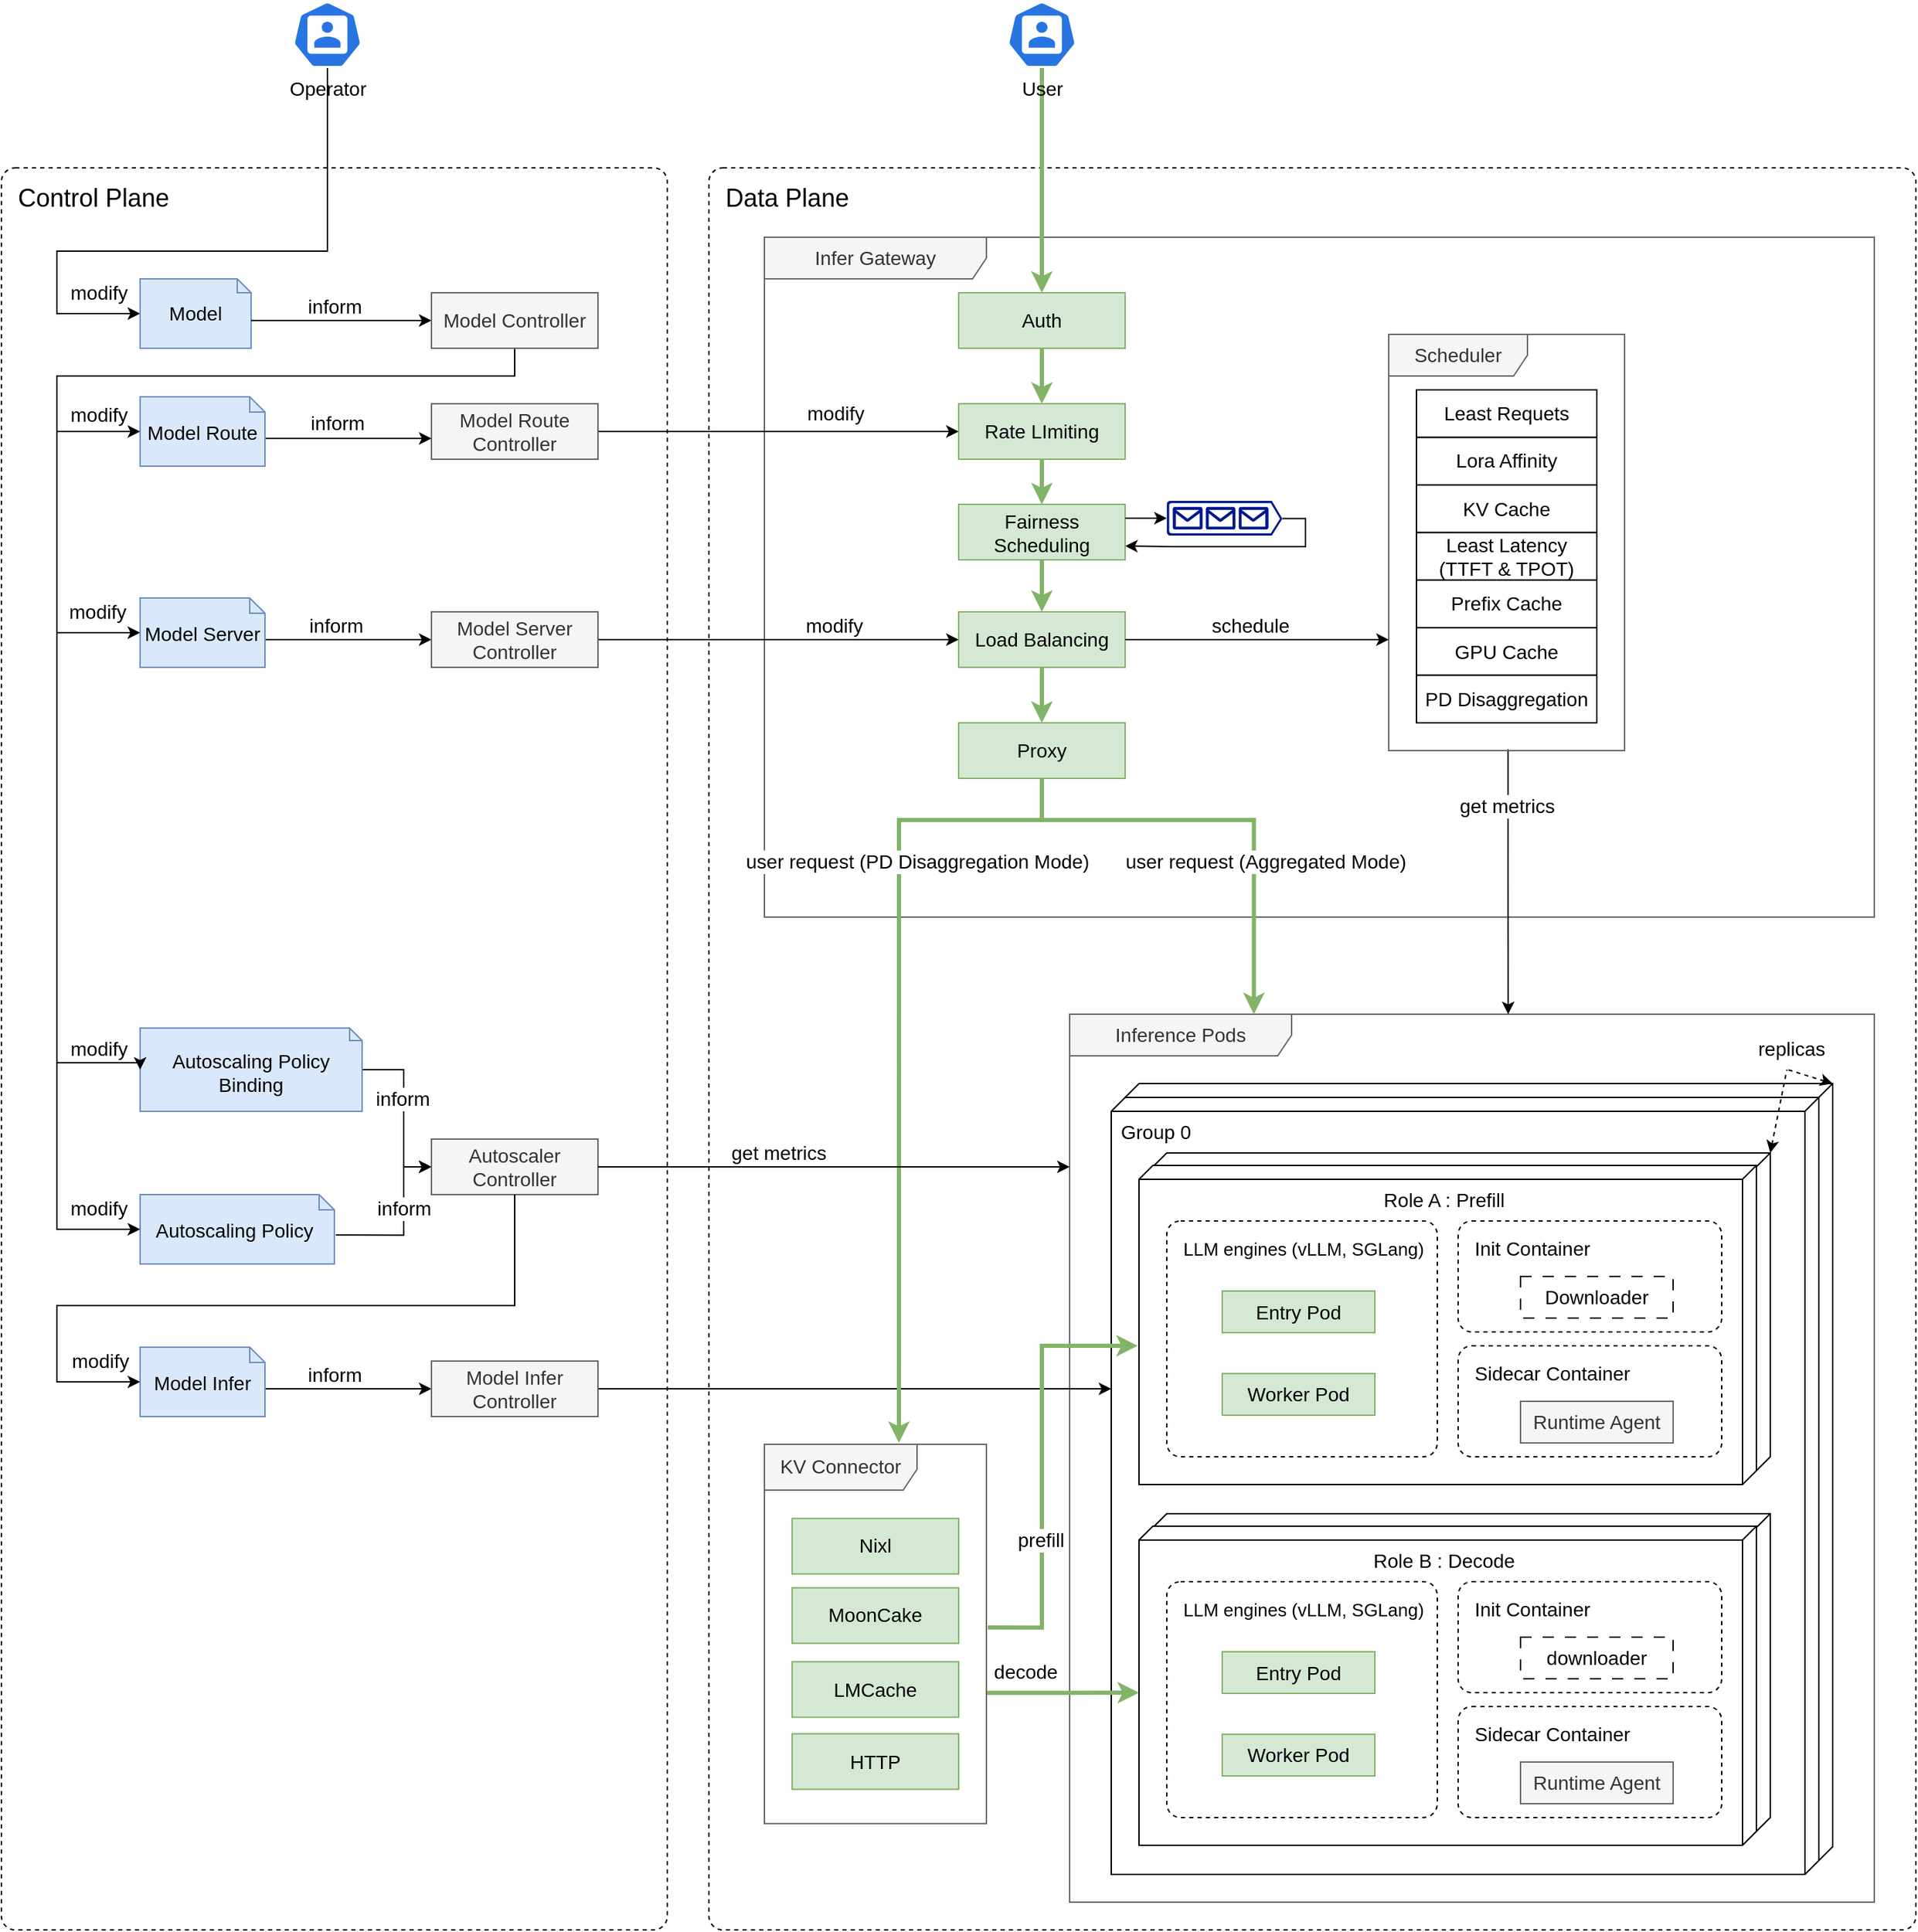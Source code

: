 <mxfile version="28.0.6">
  <diagram name="Page-1" id="JWwXmjuLE_8Ixx2XRW8Z">
    <mxGraphModel dx="2066" dy="2246" grid="1" gridSize="10" guides="1" tooltips="1" connect="1" arrows="1" fold="1" page="1" pageScale="1" pageWidth="850" pageHeight="1100" math="0" shadow="0">
      <root>
        <mxCell id="0" />
        <mxCell id="1" parent="0" />
        <mxCell id="cAFnoU_BjDP-xmlGLev0-7" value="&lt;font style=&quot;font-size: 18px;&quot;&gt;Data Plane&lt;/font&gt;" style="dashed=1;rounded=1;absoluteArcSize=1;arcSize=20;html=1;verticalAlign=top;align=left;spacingTop=5;spacingLeft=10;whiteSpace=wrap;fontSize=14;" parent="1" vertex="1">
          <mxGeometry x="960" y="-40" width="870" height="1270" as="geometry" />
        </mxCell>
        <mxCell id="m-ogJHP6CM_5TZ9rh93G-56" value="&lt;font style=&quot;font-size: 18px;&quot;&gt;Control Plane&lt;/font&gt;" style="dashed=1;rounded=1;absoluteArcSize=1;arcSize=20;html=1;verticalAlign=top;align=left;spacingTop=5;spacingLeft=10;whiteSpace=wrap;fontSize=14;" vertex="1" parent="1">
          <mxGeometry x="450" y="-40" width="480" height="1270" as="geometry" />
        </mxCell>
        <mxCell id="cAFnoU_BjDP-xmlGLev0-2" value="Infer Gateway" style="shape=umlFrame;whiteSpace=wrap;html=1;pointerEvents=0;recursiveResize=0;container=0;collapsible=0;width=160;fillStyle=solid;fillColor=#f5f5f5;fontColor=#333333;strokeColor=#666666;fontSize=14;" parent="1" vertex="1">
          <mxGeometry x="1000" y="10" width="800" height="490" as="geometry" />
        </mxCell>
        <mxCell id="cAFnoU_BjDP-xmlGLev0-8" value="Inference Pods" style="shape=umlFrame;whiteSpace=wrap;html=1;pointerEvents=0;recursiveResize=0;container=1;collapsible=0;width=160;fillColor=#f5f5f5;fontColor=#333333;strokeColor=#666666;fontSize=14;" parent="1" vertex="1">
          <mxGeometry x="1220" y="570" width="580" height="640" as="geometry" />
        </mxCell>
        <mxCell id="cAFnoU_BjDP-xmlGLev0-106" value="Replica" style="verticalAlign=top;align=left;shape=cube;size=10;direction=south;fontStyle=0;html=1;boundedLbl=1;spacingLeft=5;whiteSpace=wrap;fontSize=14;" parent="cAFnoU_BjDP-xmlGLev0-8" vertex="1">
          <mxGeometry x="40" y="50" width="510" height="560" as="geometry" />
        </mxCell>
        <mxCell id="cAFnoU_BjDP-xmlGLev0-11" value="Group 0" style="verticalAlign=top;align=left;shape=cube;size=10;direction=south;fontStyle=0;html=1;boundedLbl=1;spacingLeft=5;whiteSpace=wrap;fontSize=14;" parent="cAFnoU_BjDP-xmlGLev0-8" vertex="1">
          <mxGeometry x="30" y="60" width="510" height="560" as="geometry" />
        </mxCell>
        <mxCell id="AAHMA0QK3cR3YuDu5S1E-18" value="Replica" style="verticalAlign=top;align=center;shape=cube;size=10;direction=south;html=1;boundedLbl=1;spacingLeft=5;whiteSpace=wrap;fontSize=14;" vertex="1" parent="cAFnoU_BjDP-xmlGLev0-8">
          <mxGeometry x="60" y="100" width="445" height="229" as="geometry" />
        </mxCell>
        <mxCell id="AAHMA0QK3cR3YuDu5S1E-19" value="Role A : Prefill" style="verticalAlign=top;align=center;shape=cube;size=10;direction=south;html=1;boundedLbl=1;spacingLeft=5;whiteSpace=wrap;fontSize=14;" vertex="1" parent="cAFnoU_BjDP-xmlGLev0-8">
          <mxGeometry x="50" y="109" width="445" height="230" as="geometry">
            <mxPoint as="offset" />
          </mxGeometry>
        </mxCell>
        <mxCell id="AAHMA0QK3cR3YuDu5S1E-10" value="Init Container" style="dashed=1;rounded=1;absoluteArcSize=1;arcSize=20;html=1;verticalAlign=top;align=left;spacingTop=5;spacingLeft=10;whiteSpace=wrap;fontSize=14;" vertex="1" parent="cAFnoU_BjDP-xmlGLev0-8">
          <mxGeometry x="280" y="149" width="190" height="80" as="geometry" />
        </mxCell>
        <mxCell id="AAHMA0QK3cR3YuDu5S1E-12" value="Sidecar Container" style="dashed=1;rounded=1;absoluteArcSize=1;arcSize=20;html=1;verticalAlign=top;align=left;spacingTop=5;spacingLeft=10;whiteSpace=wrap;fontSize=14;" vertex="1" parent="cAFnoU_BjDP-xmlGLev0-8">
          <mxGeometry x="280" y="239" width="190" height="80" as="geometry" />
        </mxCell>
        <mxCell id="AAHMA0QK3cR3YuDu5S1E-13" value="Downloader" style="html=1;align=center;verticalAlign=middle;dashed=1;whiteSpace=wrap;dashPattern=8 8;fontSize=14;" vertex="1" parent="cAFnoU_BjDP-xmlGLev0-8">
          <mxGeometry x="325" y="189" width="110" height="30" as="geometry" />
        </mxCell>
        <mxCell id="AAHMA0QK3cR3YuDu5S1E-1" value="&lt;font style=&quot;font-size: 13px;&quot;&gt;LLM engines (vLLM, SGLang)&lt;/font&gt;" style="dashed=1;rounded=1;absoluteArcSize=1;arcSize=20;html=1;verticalAlign=top;align=left;spacingTop=5;spacingLeft=10;whiteSpace=wrap;fontSize=14;" vertex="1" parent="cAFnoU_BjDP-xmlGLev0-8">
          <mxGeometry x="70" y="149" width="195" height="170" as="geometry" />
        </mxCell>
        <mxCell id="AAHMA0QK3cR3YuDu5S1E-6" value="Entry Pod" style="html=1;align=center;verticalAlign=middle;dashed=0;whiteSpace=wrap;fillColor=#d5e8d4;strokeColor=#82b366;fontSize=14;" vertex="1" parent="cAFnoU_BjDP-xmlGLev0-8">
          <mxGeometry x="110" y="199.5" width="110" height="30" as="geometry" />
        </mxCell>
        <mxCell id="AAHMA0QK3cR3YuDu5S1E-7" value="Worker Pod" style="html=1;align=center;verticalAlign=middle;dashed=0;whiteSpace=wrap;fillColor=#d5e8d4;strokeColor=#82b366;fontSize=14;" vertex="1" parent="cAFnoU_BjDP-xmlGLev0-8">
          <mxGeometry x="110" y="259" width="110" height="30" as="geometry" />
        </mxCell>
        <mxCell id="AAHMA0QK3cR3YuDu5S1E-14" value="Runtime Agent" style="html=1;align=center;verticalAlign=middle;dashed=0;whiteSpace=wrap;fillColor=#f5f5f5;fontColor=#333333;strokeColor=#666666;fontSize=14;" vertex="1" parent="cAFnoU_BjDP-xmlGLev0-8">
          <mxGeometry x="325" y="279" width="110" height="30" as="geometry" />
        </mxCell>
        <mxCell id="AAHMA0QK3cR3YuDu5S1E-36" value="Replica" style="verticalAlign=top;align=center;shape=cube;size=10;direction=south;html=1;boundedLbl=1;spacingLeft=5;whiteSpace=wrap;fontSize=14;" vertex="1" parent="cAFnoU_BjDP-xmlGLev0-8">
          <mxGeometry x="60" y="360" width="445" height="229" as="geometry" />
        </mxCell>
        <mxCell id="AAHMA0QK3cR3YuDu5S1E-37" value="Role B : Decode" style="verticalAlign=top;align=center;shape=cube;size=10;direction=south;html=1;boundedLbl=1;spacingLeft=5;whiteSpace=wrap;fontSize=14;" vertex="1" parent="cAFnoU_BjDP-xmlGLev0-8">
          <mxGeometry x="50" y="369" width="445" height="230" as="geometry">
            <mxPoint as="offset" />
          </mxGeometry>
        </mxCell>
        <mxCell id="AAHMA0QK3cR3YuDu5S1E-39" value="Init Container" style="dashed=1;rounded=1;absoluteArcSize=1;arcSize=20;html=1;verticalAlign=top;align=left;spacingTop=5;spacingLeft=10;whiteSpace=wrap;fontSize=14;" vertex="1" parent="cAFnoU_BjDP-xmlGLev0-8">
          <mxGeometry x="280" y="409" width="190" height="80" as="geometry" />
        </mxCell>
        <mxCell id="AAHMA0QK3cR3YuDu5S1E-40" value="Sidecar Container" style="dashed=1;rounded=1;absoluteArcSize=1;arcSize=20;html=1;verticalAlign=top;align=left;spacingTop=5;spacingLeft=10;whiteSpace=wrap;fontSize=14;" vertex="1" parent="cAFnoU_BjDP-xmlGLev0-8">
          <mxGeometry x="280" y="499" width="190" height="80" as="geometry" />
        </mxCell>
        <mxCell id="AAHMA0QK3cR3YuDu5S1E-41" value="downloader" style="html=1;align=center;verticalAlign=middle;dashed=1;whiteSpace=wrap;dashPattern=8 8;fontSize=14;" vertex="1" parent="cAFnoU_BjDP-xmlGLev0-8">
          <mxGeometry x="325" y="449" width="110" height="30" as="geometry" />
        </mxCell>
        <mxCell id="AAHMA0QK3cR3YuDu5S1E-42" value="&lt;font style=&quot;font-size: 13px;&quot;&gt;LLM engines (vLLM, SGLang)&lt;/font&gt;" style="dashed=1;rounded=1;absoluteArcSize=1;arcSize=20;html=1;verticalAlign=top;align=left;spacingTop=5;spacingLeft=10;whiteSpace=wrap;fontSize=14;" vertex="1" parent="cAFnoU_BjDP-xmlGLev0-8">
          <mxGeometry x="70" y="409" width="195" height="170" as="geometry" />
        </mxCell>
        <mxCell id="AAHMA0QK3cR3YuDu5S1E-43" value="Entry Pod" style="html=1;align=center;verticalAlign=middle;dashed=0;whiteSpace=wrap;fillColor=#d5e8d4;strokeColor=#82b366;fontSize=14;" vertex="1" parent="cAFnoU_BjDP-xmlGLev0-8">
          <mxGeometry x="110" y="459.5" width="110" height="30" as="geometry" />
        </mxCell>
        <mxCell id="AAHMA0QK3cR3YuDu5S1E-44" value="Worker Pod" style="html=1;align=center;verticalAlign=middle;dashed=0;whiteSpace=wrap;fillColor=#d5e8d4;strokeColor=#82b366;fontSize=14;" vertex="1" parent="cAFnoU_BjDP-xmlGLev0-8">
          <mxGeometry x="110" y="519" width="110" height="30" as="geometry" />
        </mxCell>
        <mxCell id="AAHMA0QK3cR3YuDu5S1E-45" value="Runtime Agent" style="html=1;align=center;verticalAlign=middle;dashed=0;whiteSpace=wrap;fillColor=#f5f5f5;fontColor=#333333;strokeColor=#666666;fontSize=14;" vertex="1" parent="cAFnoU_BjDP-xmlGLev0-8">
          <mxGeometry x="325" y="539" width="110" height="30" as="geometry" />
        </mxCell>
        <mxCell id="m-ogJHP6CM_5TZ9rh93G-15" style="edgeStyle=orthogonalEdgeStyle;rounded=0;orthogonalLoop=1;jettySize=auto;html=1;exitX=0.5;exitY=1;exitDx=0;exitDy=0;exitPerimeter=0;entryX=0.5;entryY=0;entryDx=0;entryDy=0;fillColor=#d5e8d4;strokeColor=#82b366;strokeWidth=3;fontSize=14;" edge="1" parent="1" source="cAFnoU_BjDP-xmlGLev0-10" target="cAFnoU_BjDP-xmlGLev0-71">
          <mxGeometry relative="1" as="geometry" />
        </mxCell>
        <mxCell id="cAFnoU_BjDP-xmlGLev0-10" value="User" style="aspect=fixed;sketch=0;html=1;dashed=0;whitespace=wrap;verticalLabelPosition=bottom;verticalAlign=top;fillColor=#2875E2;strokeColor=#ffffff;points=[[0.005,0.63,0],[0.1,0.2,0],[0.9,0.2,0],[0.5,0,0],[0.995,0.63,0],[0.72,0.99,0],[0.5,1,0],[0.28,0.99,0]];shape=mxgraph.kubernetes.icon2;prIcon=user;fontSize=14;" parent="1" vertex="1">
          <mxGeometry x="1175" y="-160" width="50" height="48" as="geometry" />
        </mxCell>
        <mxCell id="m-ogJHP6CM_5TZ9rh93G-1" style="edgeStyle=orthogonalEdgeStyle;rounded=0;orthogonalLoop=1;jettySize=auto;html=1;exitX=1;exitY=0.5;exitDx=0;exitDy=0;entryX=0;entryY=0.5;entryDx=0;entryDy=0;fontSize=14;" edge="1" parent="1" source="cAFnoU_BjDP-xmlGLev0-21" target="cAFnoU_BjDP-xmlGLev0-72">
          <mxGeometry relative="1" as="geometry" />
        </mxCell>
        <mxCell id="m-ogJHP6CM_5TZ9rh93G-10" value="modify" style="edgeLabel;html=1;align=center;verticalAlign=middle;resizable=0;points=[];fontSize=14;" vertex="1" connectable="0" parent="m-ogJHP6CM_5TZ9rh93G-1">
          <mxGeometry x="-0.767" relative="1" as="geometry">
            <mxPoint x="140" y="-13" as="offset" />
          </mxGeometry>
        </mxCell>
        <mxCell id="cAFnoU_BjDP-xmlGLev0-21" value="Model Route&lt;div&gt;Controller&lt;/div&gt;" style="fontStyle=0;html=1;whiteSpace=wrap;fillColor=#f5f5f5;fontColor=#333333;strokeColor=#666666;fontSize=14;" parent="1" vertex="1">
          <mxGeometry x="760" y="130" width="120" height="40" as="geometry" />
        </mxCell>
        <mxCell id="m-ogJHP6CM_5TZ9rh93G-61" style="edgeStyle=orthogonalEdgeStyle;rounded=0;orthogonalLoop=1;jettySize=auto;html=1;exitX=0;exitY=0;exitDx=160;exitDy=33;exitPerimeter=0;entryX=0;entryY=0.5;entryDx=0;entryDy=0;fontSize=14;" edge="1" parent="1" source="cAFnoU_BjDP-xmlGLev0-32" target="cAFnoU_BjDP-xmlGLev0-19">
          <mxGeometry relative="1" as="geometry">
            <Array as="points">
              <mxPoint x="710" y="610" />
              <mxPoint x="740" y="610" />
              <mxPoint x="740" y="680" />
            </Array>
          </mxGeometry>
        </mxCell>
        <mxCell id="m-ogJHP6CM_5TZ9rh93G-64" value="inform" style="edgeLabel;html=1;align=center;verticalAlign=middle;resizable=0;points=[];fontSize=14;" vertex="1" connectable="0" parent="m-ogJHP6CM_5TZ9rh93G-61">
          <mxGeometry x="-0.121" y="-1" relative="1" as="geometry">
            <mxPoint as="offset" />
          </mxGeometry>
        </mxCell>
        <mxCell id="cAFnoU_BjDP-xmlGLev0-32" value="Autoscaling Policy Binding" style="shape=note2;boundedLbl=1;whiteSpace=wrap;html=1;size=9;verticalAlign=top;align=center;fillColor=#dae8fc;strokeColor=#6c8ebf;fontSize=14;" parent="1" vertex="1">
          <mxGeometry x="550" y="580" width="160" height="60" as="geometry" />
        </mxCell>
        <mxCell id="cAFnoU_BjDP-xmlGLev0-57" style="edgeStyle=orthogonalEdgeStyle;rounded=0;orthogonalLoop=1;jettySize=auto;html=1;exitX=1.007;exitY=0.583;exitDx=0;exitDy=0;exitPerimeter=0;entryX=0;entryY=0.5;entryDx=0;entryDy=0;fontSize=14;" parent="1" source="cAFnoU_BjDP-xmlGLev0-36" target="cAFnoU_BjDP-xmlGLev0-19" edge="1">
          <mxGeometry relative="1" as="geometry">
            <Array as="points">
              <mxPoint x="740" y="729" />
              <mxPoint x="740" y="680" />
            </Array>
          </mxGeometry>
        </mxCell>
        <mxCell id="cAFnoU_BjDP-xmlGLev0-62" value="inform" style="edgeLabel;html=1;align=center;verticalAlign=middle;resizable=0;points=[];fontSize=14;" parent="cAFnoU_BjDP-xmlGLev0-57" vertex="1" connectable="0">
          <mxGeometry x="0.808" y="1" relative="1" as="geometry">
            <mxPoint x="-9" y="31" as="offset" />
          </mxGeometry>
        </mxCell>
        <mxCell id="cAFnoU_BjDP-xmlGLev0-36" value="Autoscaling Policy&amp;nbsp;" style="shape=note2;boundedLbl=1;whiteSpace=wrap;html=1;size=11;verticalAlign=top;align=center;fillColor=#dae8fc;strokeColor=#6c8ebf;fontSize=14;" parent="1" vertex="1">
          <mxGeometry x="550" y="700" width="140" height="50" as="geometry" />
        </mxCell>
        <mxCell id="cAFnoU_BjDP-xmlGLev0-56" style="edgeStyle=orthogonalEdgeStyle;rounded=0;orthogonalLoop=1;jettySize=auto;html=1;fontSize=14;" parent="1" source="cAFnoU_BjDP-xmlGLev0-39" edge="1">
          <mxGeometry relative="1" as="geometry">
            <mxPoint x="760" y="155" as="targetPoint" />
            <Array as="points">
              <mxPoint x="760" y="155" />
            </Array>
          </mxGeometry>
        </mxCell>
        <mxCell id="cAFnoU_BjDP-xmlGLev0-63" value="inform" style="edgeLabel;html=1;align=center;verticalAlign=middle;resizable=0;points=[];fontSize=14;" parent="cAFnoU_BjDP-xmlGLev0-56" vertex="1" connectable="0">
          <mxGeometry x="0.676" y="1" relative="1" as="geometry">
            <mxPoint x="-49" y="-10" as="offset" />
          </mxGeometry>
        </mxCell>
        <mxCell id="cAFnoU_BjDP-xmlGLev0-39" value="Model Route" style="shape=note2;boundedLbl=1;whiteSpace=wrap;html=1;size=11;verticalAlign=top;align=center;fillColor=#dae8fc;strokeColor=#6c8ebf;fontSize=14;" parent="1" vertex="1">
          <mxGeometry x="550" y="125" width="90" height="50" as="geometry" />
        </mxCell>
        <mxCell id="cAFnoU_BjDP-xmlGLev0-55" style="edgeStyle=orthogonalEdgeStyle;rounded=0;orthogonalLoop=1;jettySize=auto;html=1;exitX=0;exitY=0;exitDx=90;exitDy=33.5;exitPerimeter=0;entryX=0;entryY=0.5;entryDx=0;entryDy=0;fontSize=14;" parent="1" source="cAFnoU_BjDP-xmlGLev0-43" target="cAFnoU_BjDP-xmlGLev0-20" edge="1">
          <mxGeometry relative="1" as="geometry">
            <Array as="points">
              <mxPoint x="640" y="300" />
            </Array>
          </mxGeometry>
        </mxCell>
        <mxCell id="cAFnoU_BjDP-xmlGLev0-64" value="inform" style="edgeLabel;html=1;align=center;verticalAlign=middle;resizable=0;points=[];fontSize=14;" parent="cAFnoU_BjDP-xmlGLev0-55" vertex="1" connectable="0">
          <mxGeometry x="0.022" y="3" relative="1" as="geometry">
            <mxPoint x="-9" y="-7" as="offset" />
          </mxGeometry>
        </mxCell>
        <mxCell id="cAFnoU_BjDP-xmlGLev0-43" value="Model Server" style="shape=note2;boundedLbl=1;whiteSpace=wrap;html=1;size=11;verticalAlign=top;align=center;fillColor=#dae8fc;strokeColor=#6c8ebf;fontSize=14;" parent="1" vertex="1">
          <mxGeometry x="550" y="270" width="90" height="50" as="geometry" />
        </mxCell>
        <mxCell id="cAFnoU_BjDP-xmlGLev0-47" style="edgeStyle=orthogonalEdgeStyle;rounded=0;orthogonalLoop=1;jettySize=auto;html=1;exitX=1;exitY=0.5;exitDx=0;exitDy=0;fontSize=14;" parent="1" source="cAFnoU_BjDP-xmlGLev0-22" edge="1">
          <mxGeometry relative="1" as="geometry">
            <mxPoint x="1250" y="840" as="targetPoint" />
            <Array as="points">
              <mxPoint x="1250" y="840" />
            </Array>
          </mxGeometry>
        </mxCell>
        <mxCell id="cAFnoU_BjDP-xmlGLev0-49" style="edgeStyle=orthogonalEdgeStyle;rounded=0;orthogonalLoop=1;jettySize=auto;html=1;exitX=0.5;exitY=1;exitDx=0;exitDy=0;entryX=0;entryY=1;entryDx=0;entryDy=0;fontSize=14;" parent="1" source="cAFnoU_BjDP-xmlGLev0-18" edge="1">
          <mxGeometry relative="1" as="geometry">
            <mxPoint x="550" y="725" as="targetPoint" />
            <Array as="points">
              <mxPoint x="820" y="110" />
              <mxPoint x="490" y="110" />
              <mxPoint x="490" y="725" />
            </Array>
          </mxGeometry>
        </mxCell>
        <mxCell id="cAFnoU_BjDP-xmlGLev0-66" value="modify" style="edgeLabel;html=1;align=center;verticalAlign=middle;resizable=0;points=[];fontSize=14;" parent="cAFnoU_BjDP-xmlGLev0-49" vertex="1" connectable="0">
          <mxGeometry x="0.814" y="-1" relative="1" as="geometry">
            <mxPoint x="31" y="20" as="offset" />
          </mxGeometry>
        </mxCell>
        <mxCell id="cAFnoU_BjDP-xmlGLev0-50" style="edgeStyle=orthogonalEdgeStyle;rounded=0;orthogonalLoop=1;jettySize=auto;html=1;exitX=0.5;exitY=1;exitDx=0;exitDy=0;entryX=0;entryY=0.5;entryDx=0;entryDy=0;entryPerimeter=0;fontSize=14;" parent="1" source="cAFnoU_BjDP-xmlGLev0-18" target="cAFnoU_BjDP-xmlGLev0-32" edge="1">
          <mxGeometry relative="1" as="geometry">
            <Array as="points">
              <mxPoint x="820" y="110" />
              <mxPoint x="490" y="110" />
              <mxPoint x="490" y="605" />
              <mxPoint x="550" y="605" />
            </Array>
          </mxGeometry>
        </mxCell>
        <mxCell id="cAFnoU_BjDP-xmlGLev0-67" value="modify" style="edgeLabel;html=1;align=center;verticalAlign=middle;resizable=0;points=[];fontSize=14;" parent="cAFnoU_BjDP-xmlGLev0-50" vertex="1" connectable="0">
          <mxGeometry x="0.636" y="1" relative="1" as="geometry">
            <mxPoint x="29" y="90" as="offset" />
          </mxGeometry>
        </mxCell>
        <mxCell id="cAFnoU_BjDP-xmlGLev0-51" style="edgeStyle=orthogonalEdgeStyle;rounded=0;orthogonalLoop=1;jettySize=auto;html=1;exitX=0.5;exitY=1;exitDx=0;exitDy=0;entryX=0;entryY=0.5;entryDx=0;entryDy=0;entryPerimeter=0;fontSize=14;" parent="1" source="cAFnoU_BjDP-xmlGLev0-18" target="cAFnoU_BjDP-xmlGLev0-39" edge="1">
          <mxGeometry relative="1" as="geometry">
            <Array as="points">
              <mxPoint x="820" y="110" />
              <mxPoint x="490" y="110" />
              <mxPoint x="490" y="150" />
            </Array>
          </mxGeometry>
        </mxCell>
        <mxCell id="cAFnoU_BjDP-xmlGLev0-68" value="modify" style="edgeLabel;html=1;align=center;verticalAlign=middle;resizable=0;points=[];fontSize=14;" parent="cAFnoU_BjDP-xmlGLev0-51" vertex="1" connectable="0">
          <mxGeometry x="0.699" y="3" relative="1" as="geometry">
            <mxPoint x="27" y="-5" as="offset" />
          </mxGeometry>
        </mxCell>
        <mxCell id="cAFnoU_BjDP-xmlGLev0-52" style="edgeStyle=orthogonalEdgeStyle;rounded=0;orthogonalLoop=1;jettySize=auto;html=1;exitX=0.5;exitY=1;exitDx=0;exitDy=0;entryX=0;entryY=0.5;entryDx=0;entryDy=0;entryPerimeter=0;fontSize=14;" parent="1" source="cAFnoU_BjDP-xmlGLev0-18" target="cAFnoU_BjDP-xmlGLev0-43" edge="1">
          <mxGeometry relative="1" as="geometry">
            <Array as="points">
              <mxPoint x="820" y="110" />
              <mxPoint x="490" y="110" />
              <mxPoint x="490" y="295" />
            </Array>
          </mxGeometry>
        </mxCell>
        <mxCell id="cAFnoU_BjDP-xmlGLev0-69" value="modify" style="edgeLabel;html=1;align=center;verticalAlign=middle;resizable=0;points=[];fontSize=14;" parent="cAFnoU_BjDP-xmlGLev0-52" vertex="1" connectable="0">
          <mxGeometry x="0.83" y="1" relative="1" as="geometry">
            <mxPoint x="19" y="-14" as="offset" />
          </mxGeometry>
        </mxCell>
        <mxCell id="m-ogJHP6CM_5TZ9rh93G-2" style="edgeStyle=orthogonalEdgeStyle;rounded=0;orthogonalLoop=1;jettySize=auto;html=1;exitX=0.5;exitY=1;exitDx=0;exitDy=0;entryX=0.5;entryY=0;entryDx=0;entryDy=0;fillColor=#d5e8d4;strokeColor=#82b366;strokeWidth=3;fontSize=14;" edge="1" parent="1" source="cAFnoU_BjDP-xmlGLev0-71" target="cAFnoU_BjDP-xmlGLev0-72">
          <mxGeometry relative="1" as="geometry" />
        </mxCell>
        <mxCell id="cAFnoU_BjDP-xmlGLev0-71" value="Auth" style="fontStyle=0;html=1;whiteSpace=wrap;fillColor=#d5e8d4;strokeColor=#82b366;fontSize=14;" parent="1" vertex="1">
          <mxGeometry x="1140" y="50" width="120" height="40" as="geometry" />
        </mxCell>
        <mxCell id="cAFnoU_BjDP-xmlGLev0-74" value="Proxy" style="fontStyle=0;html=1;whiteSpace=wrap;fillColor=#d5e8d4;strokeColor=#82b366;fontSize=14;" parent="1" vertex="1">
          <mxGeometry x="1140" y="360" width="120" height="40" as="geometry" />
        </mxCell>
        <mxCell id="m-ogJHP6CM_5TZ9rh93G-16" style="edgeStyle=orthogonalEdgeStyle;rounded=0;orthogonalLoop=1;jettySize=auto;html=1;exitX=0.5;exitY=1;exitDx=0;exitDy=0;exitPerimeter=0;entryX=0;entryY=0.5;entryDx=0;entryDy=0;entryPerimeter=0;fontSize=14;" edge="1" parent="1" source="cAFnoU_BjDP-xmlGLev0-145" target="cAFnoU_BjDP-xmlGLev0-28">
          <mxGeometry relative="1" as="geometry">
            <Array as="points">
              <mxPoint x="685" y="20" />
              <mxPoint x="490" y="20" />
              <mxPoint x="490" y="65" />
            </Array>
          </mxGeometry>
        </mxCell>
        <mxCell id="cAFnoU_BjDP-xmlGLev0-145" value="Operator" style="aspect=fixed;sketch=0;html=1;dashed=0;whitespace=wrap;verticalLabelPosition=bottom;verticalAlign=top;fillColor=#2875E2;strokeColor=#ffffff;points=[[0.005,0.63,0],[0.1,0.2,0],[0.9,0.2,0],[0.5,0,0],[0.995,0.63,0],[0.72,0.99,0],[0.5,1,0],[0.28,0.99,0]];shape=mxgraph.kubernetes.icon2;prIcon=user;fontSize=14;" parent="1" vertex="1">
          <mxGeometry x="660" y="-160" width="50" height="48" as="geometry" />
        </mxCell>
        <mxCell id="m-ogJHP6CM_5TZ9rh93G-5" style="edgeStyle=orthogonalEdgeStyle;rounded=0;orthogonalLoop=1;jettySize=auto;html=1;exitX=0.5;exitY=1;exitDx=0;exitDy=0;entryX=0.5;entryY=0;entryDx=0;entryDy=0;fillColor=#d5e8d4;strokeColor=#82b366;strokeWidth=3;fontSize=14;" edge="1" parent="1" source="cAFnoU_BjDP-xmlGLev0-146" target="cAFnoU_BjDP-xmlGLev0-74">
          <mxGeometry relative="1" as="geometry" />
        </mxCell>
        <mxCell id="m-ogJHP6CM_5TZ9rh93G-8" style="edgeStyle=orthogonalEdgeStyle;rounded=0;orthogonalLoop=1;jettySize=auto;html=1;exitX=0.5;exitY=1;exitDx=0;exitDy=0;entryX=0.229;entryY=0;entryDx=0;entryDy=0;entryPerimeter=0;fillColor=#d5e8d4;strokeColor=#82b366;strokeWidth=3;fontSize=14;" edge="1" parent="1" source="cAFnoU_BjDP-xmlGLev0-74" target="cAFnoU_BjDP-xmlGLev0-8">
          <mxGeometry relative="1" as="geometry">
            <Array as="points">
              <mxPoint x="1200" y="430" />
              <mxPoint x="1353" y="430" />
            </Array>
          </mxGeometry>
        </mxCell>
        <mxCell id="m-ogJHP6CM_5TZ9rh93G-28" value="user request (Aggregated Mode)" style="edgeLabel;html=1;align=center;verticalAlign=middle;resizable=0;points=[];fontSize=14;" vertex="1" connectable="0" parent="m-ogJHP6CM_5TZ9rh93G-8">
          <mxGeometry x="0.349" y="-3" relative="1" as="geometry">
            <mxPoint x="11" y="-5" as="offset" />
          </mxGeometry>
        </mxCell>
        <mxCell id="m-ogJHP6CM_5TZ9rh93G-14" style="edgeStyle=orthogonalEdgeStyle;rounded=0;orthogonalLoop=1;jettySize=auto;html=1;exitX=1;exitY=0.5;exitDx=0;exitDy=0;entryX=0;entryY=0.5;entryDx=0;entryDy=0;fontSize=14;" edge="1" parent="1" source="cAFnoU_BjDP-xmlGLev0-20" target="cAFnoU_BjDP-xmlGLev0-146">
          <mxGeometry relative="1" as="geometry">
            <Array as="points">
              <mxPoint x="1010" y="300" />
              <mxPoint x="1010" y="300" />
            </Array>
          </mxGeometry>
        </mxCell>
        <mxCell id="m-ogJHP6CM_5TZ9rh93G-69" value="modify" style="edgeLabel;html=1;align=center;verticalAlign=middle;resizable=0;points=[];fontSize=14;" vertex="1" connectable="0" parent="m-ogJHP6CM_5TZ9rh93G-14">
          <mxGeometry x="0.223" relative="1" as="geometry">
            <mxPoint x="11" y="-10" as="offset" />
          </mxGeometry>
        </mxCell>
        <mxCell id="m-ogJHP6CM_5TZ9rh93G-24" style="edgeStyle=orthogonalEdgeStyle;rounded=0;orthogonalLoop=1;jettySize=auto;html=1;exitX=0.565;exitY=1.002;exitDx=0;exitDy=0;exitPerimeter=0;entryX=1.006;entryY=0.483;entryDx=0;entryDy=0;entryPerimeter=0;endArrow=none;endFill=0;startArrow=classic;startFill=1;fillColor=#d5e8d4;strokeColor=#82b366;strokeWidth=3;fontSize=14;" edge="1" parent="1" source="AAHMA0QK3cR3YuDu5S1E-19" target="m-ogJHP6CM_5TZ9rh93G-18">
          <mxGeometry relative="1" as="geometry">
            <mxPoint x="1335" y="788.66" as="sourcePoint" />
            <Array as="points">
              <mxPoint x="1200" y="809" />
              <mxPoint x="1200" y="1012" />
            </Array>
          </mxGeometry>
        </mxCell>
        <mxCell id="AAHMA0QK3cR3YuDu5S1E-61" value="prefill" style="edgeLabel;html=1;align=center;verticalAlign=middle;resizable=0;points=[];fontSize=14;" vertex="1" connectable="0" parent="m-ogJHP6CM_5TZ9rh93G-24">
          <mxGeometry x="0.343" y="-1" relative="1" as="geometry">
            <mxPoint as="offset" />
          </mxGeometry>
        </mxCell>
        <mxCell id="m-ogJHP6CM_5TZ9rh93G-25" style="edgeStyle=orthogonalEdgeStyle;rounded=0;orthogonalLoop=1;jettySize=auto;html=1;fillColor=#d5e8d4;strokeColor=#82b366;strokeWidth=3;exitX=1;exitY=0.655;exitDx=0;exitDy=0;exitPerimeter=0;fontSize=14;" edge="1" parent="1" source="m-ogJHP6CM_5TZ9rh93G-18">
          <mxGeometry relative="1" as="geometry">
            <mxPoint x="1160" y="1062" as="sourcePoint" />
            <mxPoint x="1270" y="1059" as="targetPoint" />
            <Array as="points" />
          </mxGeometry>
        </mxCell>
        <mxCell id="AAHMA0QK3cR3YuDu5S1E-62" value="decode" style="edgeLabel;html=1;align=center;verticalAlign=middle;resizable=0;points=[];fontSize=14;" vertex="1" connectable="0" parent="m-ogJHP6CM_5TZ9rh93G-25">
          <mxGeometry x="-0.664" y="-1" relative="1" as="geometry">
            <mxPoint x="9" y="-16" as="offset" />
          </mxGeometry>
        </mxCell>
        <mxCell id="m-ogJHP6CM_5TZ9rh93G-26" style="edgeStyle=orthogonalEdgeStyle;rounded=0;orthogonalLoop=1;jettySize=auto;html=1;exitX=0.5;exitY=1;exitDx=0;exitDy=0;entryX=0.606;entryY=-0.004;entryDx=0;entryDy=0;entryPerimeter=0;fillColor=#d5e8d4;strokeColor=#82b366;strokeWidth=3;fontSize=14;" edge="1" parent="1" source="cAFnoU_BjDP-xmlGLev0-74" target="m-ogJHP6CM_5TZ9rh93G-18">
          <mxGeometry relative="1" as="geometry">
            <Array as="points">
              <mxPoint x="1200" y="430" />
              <mxPoint x="1097" y="430" />
            </Array>
          </mxGeometry>
        </mxCell>
        <mxCell id="m-ogJHP6CM_5TZ9rh93G-27" value="user request (PD Disaggregation Mode)" style="edgeLabel;html=1;align=center;verticalAlign=middle;resizable=0;points=[];fontSize=14;" vertex="1" connectable="0" parent="m-ogJHP6CM_5TZ9rh93G-26">
          <mxGeometry x="0.247" relative="1" as="geometry">
            <mxPoint x="13" y="-200" as="offset" />
          </mxGeometry>
        </mxCell>
        <mxCell id="m-ogJHP6CM_5TZ9rh93G-54" style="edgeStyle=orthogonalEdgeStyle;rounded=0;orthogonalLoop=1;jettySize=auto;html=1;exitX=0.506;exitY=0.997;exitDx=0;exitDy=0;exitPerimeter=0;entryX=0.545;entryY=0;entryDx=0;entryDy=0;entryPerimeter=0;fontSize=14;" edge="1" parent="1" source="m-ogJHP6CM_5TZ9rh93G-29" target="cAFnoU_BjDP-xmlGLev0-8">
          <mxGeometry relative="1" as="geometry">
            <mxPoint x="1537" y="570" as="targetPoint" />
            <Array as="points" />
          </mxGeometry>
        </mxCell>
        <mxCell id="m-ogJHP6CM_5TZ9rh93G-60" value="get metrics" style="edgeLabel;html=1;align=center;verticalAlign=middle;resizable=0;points=[];fontSize=14;" vertex="1" connectable="0" parent="m-ogJHP6CM_5TZ9rh93G-54">
          <mxGeometry x="-0.721" y="-3" relative="1" as="geometry">
            <mxPoint x="2" y="14" as="offset" />
          </mxGeometry>
        </mxCell>
        <mxCell id="cAFnoU_BjDP-xmlGLev0-28" value="Model" style="shape=note2;boundedLbl=1;whiteSpace=wrap;html=1;size=10;verticalAlign=top;align=center;fillColor=#dae8fc;strokeColor=#6c8ebf;fontSize=14;" parent="1" vertex="1">
          <mxGeometry x="550" y="40" width="80" height="50" as="geometry" />
        </mxCell>
        <mxCell id="cAFnoU_BjDP-xmlGLev0-54" style="edgeStyle=orthogonalEdgeStyle;rounded=0;orthogonalLoop=1;jettySize=auto;html=1;entryX=0;entryY=0.5;entryDx=0;entryDy=0;fontSize=14;" parent="1" source="cAFnoU_BjDP-xmlGLev0-28" target="cAFnoU_BjDP-xmlGLev0-18" edge="1">
          <mxGeometry relative="1" as="geometry">
            <Array as="points">
              <mxPoint x="760" y="70" />
              <mxPoint x="760" y="70" />
            </Array>
          </mxGeometry>
        </mxCell>
        <mxCell id="cAFnoU_BjDP-xmlGLev0-61" value="inform" style="edgeLabel;html=1;align=center;verticalAlign=middle;resizable=0;points=[];fontSize=14;" parent="cAFnoU_BjDP-xmlGLev0-54" vertex="1" connectable="0">
          <mxGeometry x="-0.3" y="1" relative="1" as="geometry">
            <mxPoint x="14" y="-9" as="offset" />
          </mxGeometry>
        </mxCell>
        <mxCell id="cAFnoU_BjDP-xmlGLev0-18" value="Model Controller" style="fontStyle=0;html=1;whiteSpace=wrap;fillColor=#f5f5f5;fontColor=#333333;strokeColor=#666666;fontSize=14;" parent="1" vertex="1">
          <mxGeometry x="760" y="50" width="120" height="40" as="geometry" />
        </mxCell>
        <mxCell id="cAFnoU_BjDP-xmlGLev0-60" style="edgeStyle=orthogonalEdgeStyle;rounded=0;orthogonalLoop=1;jettySize=auto;html=1;exitX=1;exitY=1;exitDx=0;exitDy=0;entryX=0;entryY=0.5;entryDx=0;entryDy=0;fontSize=14;" parent="1" target="cAFnoU_BjDP-xmlGLev0-22" edge="1">
          <mxGeometry relative="1" as="geometry">
            <mxPoint x="640" y="835" as="sourcePoint" />
            <Array as="points">
              <mxPoint x="650" y="840" />
              <mxPoint x="770" y="840" />
            </Array>
          </mxGeometry>
        </mxCell>
        <mxCell id="cAFnoU_BjDP-xmlGLev0-65" value="inform" style="edgeLabel;html=1;align=center;verticalAlign=middle;resizable=0;points=[];fontSize=14;" parent="cAFnoU_BjDP-xmlGLev0-60" vertex="1" connectable="0">
          <mxGeometry y="-2" relative="1" as="geometry">
            <mxPoint x="-8" y="-12" as="offset" />
          </mxGeometry>
        </mxCell>
        <mxCell id="cAFnoU_BjDP-xmlGLev0-41" value="Model Infer" style="shape=note2;boundedLbl=1;whiteSpace=wrap;html=1;size=11;verticalAlign=top;align=center;fillColor=#dae8fc;strokeColor=#6c8ebf;fontSize=14;" parent="1" vertex="1">
          <mxGeometry x="550" y="810" width="90" height="50" as="geometry" />
        </mxCell>
        <mxCell id="cAFnoU_BjDP-xmlGLev0-22" value="Model Infer Controller" style="fontStyle=0;html=1;whiteSpace=wrap;fillColor=#f5f5f5;fontColor=#333333;strokeColor=#666666;fontSize=14;" parent="1" vertex="1">
          <mxGeometry x="760" y="820" width="120" height="40" as="geometry" />
        </mxCell>
        <mxCell id="cAFnoU_BjDP-xmlGLev0-20" value="Model Server Controller" style="fontStyle=0;html=1;whiteSpace=wrap;fillColor=#f5f5f5;fontColor=#333333;strokeColor=#666666;fontSize=14;" parent="1" vertex="1">
          <mxGeometry x="760" y="280" width="120" height="40" as="geometry" />
        </mxCell>
        <mxCell id="cAFnoU_BjDP-xmlGLev0-19" value="Autoscaler Controller" style="fontStyle=0;html=1;whiteSpace=wrap;fillColor=#f5f5f5;fontColor=#333333;strokeColor=#666666;fontSize=14;" parent="1" vertex="1">
          <mxGeometry x="760" y="660" width="120" height="40" as="geometry" />
        </mxCell>
        <mxCell id="cAFnoU_BjDP-xmlGLev0-59" style="edgeStyle=orthogonalEdgeStyle;rounded=0;orthogonalLoop=1;jettySize=auto;html=1;exitX=0.5;exitY=1;exitDx=0;exitDy=0;entryX=0;entryY=0.5;entryDx=0;entryDy=0;entryPerimeter=0;fontSize=14;" parent="1" source="cAFnoU_BjDP-xmlGLev0-19" target="cAFnoU_BjDP-xmlGLev0-41" edge="1">
          <mxGeometry relative="1" as="geometry">
            <Array as="points">
              <mxPoint x="820" y="780" />
              <mxPoint x="490" y="780" />
              <mxPoint x="490" y="835" />
            </Array>
          </mxGeometry>
        </mxCell>
        <mxCell id="cAFnoU_BjDP-xmlGLev0-70" value="modify" style="edgeLabel;html=1;align=center;verticalAlign=middle;resizable=0;points=[];fontSize=14;" parent="cAFnoU_BjDP-xmlGLev0-59" vertex="1" connectable="0">
          <mxGeometry x="0.05" relative="1" as="geometry">
            <mxPoint x="-104" y="40" as="offset" />
          </mxGeometry>
        </mxCell>
        <mxCell id="m-ogJHP6CM_5TZ9rh93G-62" value="" style="group;container=0;fontSize=14;" vertex="1" connectable="0" parent="1">
          <mxGeometry x="1000" y="880" width="190" height="273.41" as="geometry" />
        </mxCell>
        <mxCell id="m-ogJHP6CM_5TZ9rh93G-3" style="edgeStyle=orthogonalEdgeStyle;rounded=0;orthogonalLoop=1;jettySize=auto;html=1;exitX=0.5;exitY=1;exitDx=0;exitDy=0;entryX=0.5;entryY=0;entryDx=0;entryDy=0;fillColor=#d5e8d4;strokeColor=#82b366;strokeWidth=3;fontSize=14;" edge="1" parent="1" source="cAFnoU_BjDP-xmlGLev0-72" target="cAFnoU_BjDP-xmlGLev0-73">
          <mxGeometry relative="1" as="geometry" />
        </mxCell>
        <mxCell id="cAFnoU_BjDP-xmlGLev0-72" value="Rate LImiting" style="fontStyle=0;html=1;whiteSpace=wrap;fillColor=#d5e8d4;strokeColor=#82b366;fontSize=14;" parent="1" vertex="1">
          <mxGeometry x="1140" y="130" width="120" height="40" as="geometry" />
        </mxCell>
        <mxCell id="cAFnoU_BjDP-xmlGLev0-146" value="Load Balancing" style="fontStyle=0;html=1;whiteSpace=wrap;fillColor=#d5e8d4;strokeColor=#82b366;fontSize=14;" parent="1" vertex="1">
          <mxGeometry x="1140" y="280" width="120" height="40" as="geometry" />
        </mxCell>
        <mxCell id="m-ogJHP6CM_5TZ9rh93G-4" style="edgeStyle=orthogonalEdgeStyle;rounded=0;orthogonalLoop=1;jettySize=auto;html=1;exitX=0.5;exitY=1;exitDx=0;exitDy=0;entryX=0.5;entryY=0;entryDx=0;entryDy=0;fillColor=#d5e8d4;strokeColor=#82b366;strokeWidth=3;fontSize=14;" edge="1" parent="1" source="cAFnoU_BjDP-xmlGLev0-73" target="cAFnoU_BjDP-xmlGLev0-146">
          <mxGeometry relative="1" as="geometry" />
        </mxCell>
        <mxCell id="m-ogJHP6CM_5TZ9rh93G-29" value="Scheduler" style="shape=umlFrame;whiteSpace=wrap;html=1;pointerEvents=0;recursiveResize=0;container=1;collapsible=0;width=100;height=30;fillColor=#f5f5f5;fontColor=#333333;strokeColor=#666666;fontSize=14;" vertex="1" parent="1">
          <mxGeometry x="1450" y="80" width="170" height="300" as="geometry" />
        </mxCell>
        <mxCell id="m-ogJHP6CM_5TZ9rh93G-52" value="" style="group;fontSize=14;" vertex="1" connectable="0" parent="m-ogJHP6CM_5TZ9rh93G-29">
          <mxGeometry x="20" y="40" width="130" height="240" as="geometry" />
        </mxCell>
        <mxCell id="m-ogJHP6CM_5TZ9rh93G-32" value="Least Requets" style="fontStyle=0;html=1;whiteSpace=wrap;fontSize=14;" vertex="1" parent="m-ogJHP6CM_5TZ9rh93G-52">
          <mxGeometry width="130" height="34.286" as="geometry" />
        </mxCell>
        <mxCell id="m-ogJHP6CM_5TZ9rh93G-33" value="Lora Affinity" style="fontStyle=0;html=1;whiteSpace=wrap;fontSize=14;" vertex="1" parent="m-ogJHP6CM_5TZ9rh93G-52">
          <mxGeometry y="34.286" width="130" height="34.286" as="geometry" />
        </mxCell>
        <mxCell id="m-ogJHP6CM_5TZ9rh93G-47" value="KV Cache" style="fontStyle=0;html=1;whiteSpace=wrap;fontSize=14;" vertex="1" parent="m-ogJHP6CM_5TZ9rh93G-52">
          <mxGeometry y="68.571" width="130" height="34.286" as="geometry" />
        </mxCell>
        <mxCell id="m-ogJHP6CM_5TZ9rh93G-48" value="Least Latency&lt;div&gt;(TTFT &amp;amp; TPOT)&lt;/div&gt;" style="fontStyle=0;html=1;whiteSpace=wrap;fontSize=14;" vertex="1" parent="m-ogJHP6CM_5TZ9rh93G-52">
          <mxGeometry y="102.857" width="130" height="34.286" as="geometry" />
        </mxCell>
        <mxCell id="m-ogJHP6CM_5TZ9rh93G-49" value="Prefix Cache" style="fontStyle=0;html=1;whiteSpace=wrap;fontSize=14;" vertex="1" parent="m-ogJHP6CM_5TZ9rh93G-52">
          <mxGeometry y="137.143" width="130" height="34.286" as="geometry" />
        </mxCell>
        <mxCell id="m-ogJHP6CM_5TZ9rh93G-50" value="GPU Cache" style="fontStyle=0;html=1;whiteSpace=wrap;fontSize=14;" vertex="1" parent="m-ogJHP6CM_5TZ9rh93G-52">
          <mxGeometry y="171.429" width="130" height="34.286" as="geometry" />
        </mxCell>
        <mxCell id="m-ogJHP6CM_5TZ9rh93G-51" value="PD Disaggregation" style="fontStyle=0;html=1;whiteSpace=wrap;fontSize=14;" vertex="1" parent="m-ogJHP6CM_5TZ9rh93G-52">
          <mxGeometry y="205.714" width="130" height="34.286" as="geometry" />
        </mxCell>
        <mxCell id="m-ogJHP6CM_5TZ9rh93G-53" style="edgeStyle=orthogonalEdgeStyle;rounded=0;orthogonalLoop=1;jettySize=auto;html=1;exitX=1;exitY=0.5;exitDx=0;exitDy=0;fontSize=14;" edge="1" parent="1" source="cAFnoU_BjDP-xmlGLev0-146">
          <mxGeometry relative="1" as="geometry">
            <mxPoint x="1450" y="300" as="targetPoint" />
            <Array as="points">
              <mxPoint x="1350" y="300" />
              <mxPoint x="1350" y="300" />
            </Array>
          </mxGeometry>
        </mxCell>
        <mxCell id="m-ogJHP6CM_5TZ9rh93G-70" value="schedule" style="edgeLabel;html=1;align=center;verticalAlign=middle;resizable=0;points=[];fontSize=14;" vertex="1" connectable="0" parent="m-ogJHP6CM_5TZ9rh93G-53">
          <mxGeometry x="-0.105" y="-1" relative="1" as="geometry">
            <mxPoint x="5" y="-11" as="offset" />
          </mxGeometry>
        </mxCell>
        <mxCell id="m-ogJHP6CM_5TZ9rh93G-65" value="" style="group;fontSize=14;" vertex="1" connectable="0" parent="1">
          <mxGeometry x="1140" y="200" width="250" height="42.5" as="geometry" />
        </mxCell>
        <mxCell id="m-ogJHP6CM_5TZ9rh93G-17" style="edgeStyle=orthogonalEdgeStyle;rounded=0;orthogonalLoop=1;jettySize=auto;html=1;exitX=1;exitY=0.51;exitDx=0;exitDy=0;exitPerimeter=0;entryX=1;entryY=0.75;entryDx=0;entryDy=0;fontSize=14;" edge="1" parent="m-ogJHP6CM_5TZ9rh93G-65" source="cAFnoU_BjDP-xmlGLev0-75" target="cAFnoU_BjDP-xmlGLev0-73">
          <mxGeometry relative="1" as="geometry">
            <Array as="points">
              <mxPoint x="250" y="13" />
              <mxPoint x="250" y="33" />
              <mxPoint x="155" y="33" />
            </Array>
          </mxGeometry>
        </mxCell>
        <mxCell id="cAFnoU_BjDP-xmlGLev0-75" value="" style="sketch=0;aspect=fixed;pointerEvents=1;shadow=0;dashed=0;html=1;strokeColor=none;labelPosition=center;verticalLabelPosition=bottom;verticalAlign=top;align=center;fillColor=#00188D;shape=mxgraph.azure.queue_generic;fontSize=14;" parent="m-ogJHP6CM_5TZ9rh93G-65" vertex="1">
          <mxGeometry x="150" width="83.34" height="25" as="geometry" />
        </mxCell>
        <mxCell id="cAFnoU_BjDP-xmlGLev0-73" value="Fairness Scheduling" style="fontStyle=0;html=1;whiteSpace=wrap;fillColor=#d5e8d4;strokeColor=#82b366;fontSize=14;" parent="m-ogJHP6CM_5TZ9rh93G-65" vertex="1">
          <mxGeometry y="2.5" width="120" height="40" as="geometry" />
        </mxCell>
        <mxCell id="m-ogJHP6CM_5TZ9rh93G-9" style="edgeStyle=orthogonalEdgeStyle;rounded=0;orthogonalLoop=1;jettySize=auto;html=1;exitX=1;exitY=0.25;exitDx=0;exitDy=0;entryX=0;entryY=0.5;entryDx=0;entryDy=0;entryPerimeter=0;startArrow=none;startFill=0;fontSize=14;" edge="1" parent="m-ogJHP6CM_5TZ9rh93G-65" source="cAFnoU_BjDP-xmlGLev0-73" target="cAFnoU_BjDP-xmlGLev0-75">
          <mxGeometry relative="1" as="geometry" />
        </mxCell>
        <mxCell id="m-ogJHP6CM_5TZ9rh93G-18" value="KV Connector" style="shape=umlFrame;whiteSpace=wrap;html=1;pointerEvents=0;recursiveResize=0;container=0;collapsible=0;width=110;height=33;fillColor=#f5f5f5;fontColor=#333333;strokeColor=#666666;fontSize=14;" vertex="1" parent="1">
          <mxGeometry x="1000" y="880" width="160" height="273.41" as="geometry" />
        </mxCell>
        <mxCell id="m-ogJHP6CM_5TZ9rh93G-19" value="HTTP" style="fontStyle=0;html=1;whiteSpace=wrap;fillColor=#d5e8d4;strokeColor=#82b366;fontSize=14;" vertex="1" parent="1">
          <mxGeometry x="1020" y="1088.66" width="120" height="40" as="geometry" />
        </mxCell>
        <mxCell id="m-ogJHP6CM_5TZ9rh93G-21" value="MoonCake" style="fontStyle=0;html=1;whiteSpace=wrap;fillColor=#d5e8d4;strokeColor=#82b366;fontSize=14;" vertex="1" parent="1">
          <mxGeometry x="1020" y="983.41" width="120" height="40" as="geometry" />
        </mxCell>
        <mxCell id="m-ogJHP6CM_5TZ9rh93G-20" value="LMCache" style="fontStyle=0;html=1;whiteSpace=wrap;fillColor=#d5e8d4;strokeColor=#82b366;fontSize=14;" vertex="1" parent="1">
          <mxGeometry x="1020" y="1036.71" width="120" height="40" as="geometry" />
        </mxCell>
        <mxCell id="m-ogJHP6CM_5TZ9rh93G-22" value="Nixl" style="fontStyle=0;html=1;whiteSpace=wrap;fillColor=#d5e8d4;strokeColor=#82b366;fontSize=14;" vertex="1" parent="1">
          <mxGeometry x="1020" y="933.41" width="120" height="40" as="geometry" />
        </mxCell>
        <mxCell id="m-ogJHP6CM_5TZ9rh93G-67" value="modify" style="edgeLabel;html=1;align=center;verticalAlign=middle;resizable=0;points=[];fontSize=14;" vertex="1" connectable="0" parent="1">
          <mxGeometry x="520" y="50" as="geometry" />
        </mxCell>
        <mxCell id="cAFnoU_BjDP-xmlGLev0-141" value="replicas" style="text;html=1;align=center;verticalAlign=middle;resizable=0;points=[];autosize=1;strokeColor=none;fillColor=none;fontSize=14;" parent="1" vertex="1">
          <mxGeometry x="1705" y="580" width="70" height="30" as="geometry" />
        </mxCell>
        <mxCell id="cAFnoU_BjDP-xmlGLev0-143" style="rounded=0;orthogonalLoop=1;jettySize=auto;html=1;exitX=0;exitY=0;exitDx=0;exitDy=0;exitPerimeter=0;entryX=0.467;entryY=1;entryDx=0;entryDy=0;entryPerimeter=0;startArrow=classic;startFill=1;endArrow=none;endFill=0;dashed=1;fontSize=14;" parent="1" source="cAFnoU_BjDP-xmlGLev0-106" target="cAFnoU_BjDP-xmlGLev0-141" edge="1">
          <mxGeometry relative="1" as="geometry" />
        </mxCell>
        <mxCell id="cAFnoU_BjDP-xmlGLev0-144" style="rounded=0;orthogonalLoop=1;jettySize=auto;html=1;exitX=0;exitY=0;exitDx=0;exitDy=0;exitPerimeter=0;startArrow=classic;startFill=1;endArrow=none;endFill=0;dashed=1;fontSize=14;" parent="1" source="AAHMA0QK3cR3YuDu5S1E-18" target="cAFnoU_BjDP-xmlGLev0-141" edge="1">
          <mxGeometry relative="1" as="geometry">
            <mxPoint x="1340" y="713.66" as="sourcePoint" />
          </mxGeometry>
        </mxCell>
        <mxCell id="AAHMA0QK3cR3YuDu5S1E-59" style="edgeStyle=orthogonalEdgeStyle;rounded=0;orthogonalLoop=1;jettySize=auto;html=1;exitX=1;exitY=0.5;exitDx=0;exitDy=0;fontSize=14;" edge="1" parent="1" source="cAFnoU_BjDP-xmlGLev0-19">
          <mxGeometry relative="1" as="geometry">
            <mxPoint x="1220" y="680" as="targetPoint" />
          </mxGeometry>
        </mxCell>
        <mxCell id="AAHMA0QK3cR3YuDu5S1E-60" value="get metrics" style="edgeLabel;html=1;align=center;verticalAlign=middle;resizable=0;points=[];fontSize=14;" vertex="1" connectable="0" parent="AAHMA0QK3cR3YuDu5S1E-59">
          <mxGeometry x="-0.332" y="-2" relative="1" as="geometry">
            <mxPoint x="16" y="-12" as="offset" />
          </mxGeometry>
        </mxCell>
      </root>
    </mxGraphModel>
  </diagram>
</mxfile>
